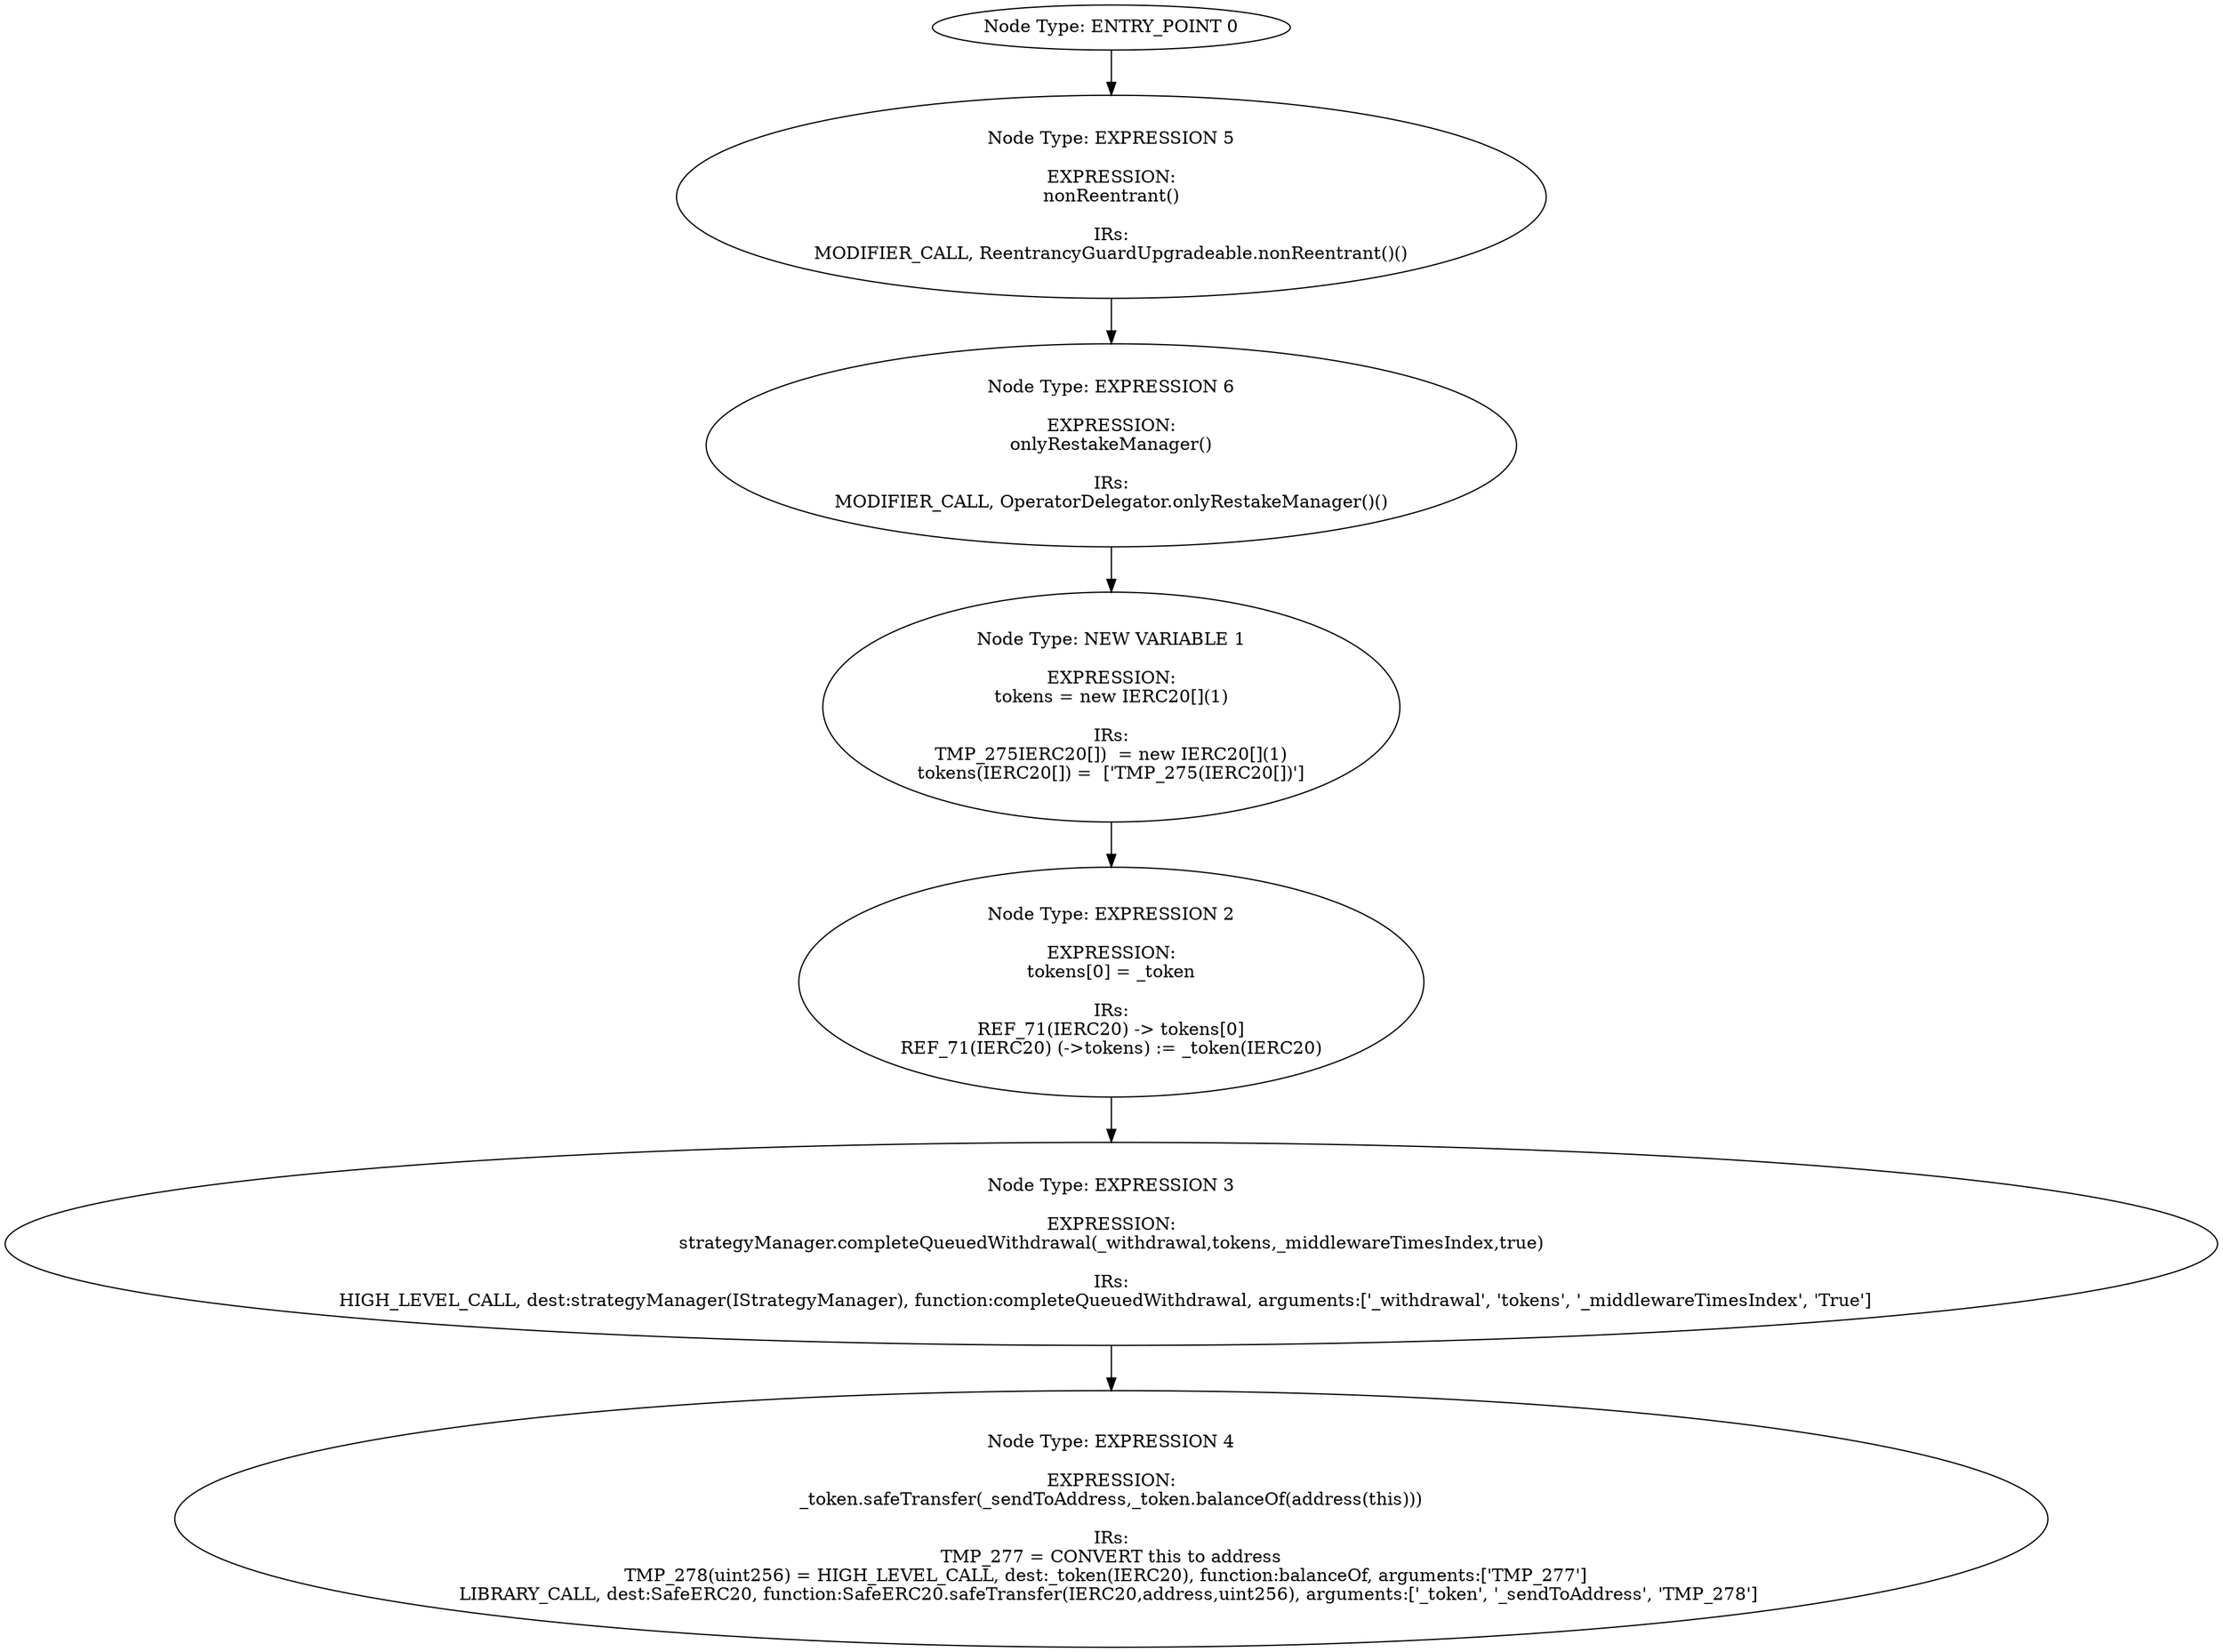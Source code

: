 digraph{
0[label="Node Type: ENTRY_POINT 0
"];
0->5;
1[label="Node Type: NEW VARIABLE 1

EXPRESSION:
tokens = new IERC20[](1)

IRs:
TMP_275IERC20[])  = new IERC20[](1)
tokens(IERC20[]) =  ['TMP_275(IERC20[])']"];
1->2;
2[label="Node Type: EXPRESSION 2

EXPRESSION:
tokens[0] = _token

IRs:
REF_71(IERC20) -> tokens[0]
REF_71(IERC20) (->tokens) := _token(IERC20)"];
2->3;
3[label="Node Type: EXPRESSION 3

EXPRESSION:
strategyManager.completeQueuedWithdrawal(_withdrawal,tokens,_middlewareTimesIndex,true)

IRs:
HIGH_LEVEL_CALL, dest:strategyManager(IStrategyManager), function:completeQueuedWithdrawal, arguments:['_withdrawal', 'tokens', '_middlewareTimesIndex', 'True']  "];
3->4;
4[label="Node Type: EXPRESSION 4

EXPRESSION:
_token.safeTransfer(_sendToAddress,_token.balanceOf(address(this)))

IRs:
TMP_277 = CONVERT this to address
TMP_278(uint256) = HIGH_LEVEL_CALL, dest:_token(IERC20), function:balanceOf, arguments:['TMP_277']  
LIBRARY_CALL, dest:SafeERC20, function:SafeERC20.safeTransfer(IERC20,address,uint256), arguments:['_token', '_sendToAddress', 'TMP_278'] "];
5[label="Node Type: EXPRESSION 5

EXPRESSION:
nonReentrant()

IRs:
MODIFIER_CALL, ReentrancyGuardUpgradeable.nonReentrant()()"];
5->6;
6[label="Node Type: EXPRESSION 6

EXPRESSION:
onlyRestakeManager()

IRs:
MODIFIER_CALL, OperatorDelegator.onlyRestakeManager()()"];
6->1;
}
